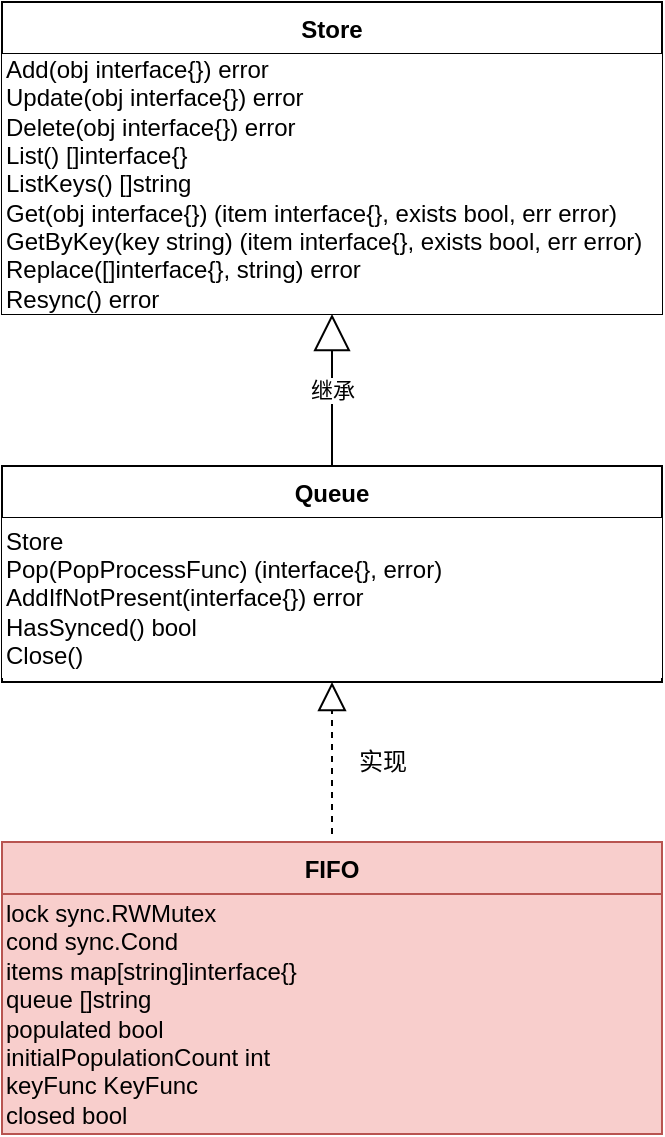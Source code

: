 <mxfile version="14.7.1" type="github">
  <diagram id="FNB3wmjtFQzVyso7ZeL9" name="第 1 页">
    <mxGraphModel dx="946" dy="556" grid="1" gridSize="10" guides="1" tooltips="1" connect="1" arrows="1" fold="1" page="1" pageScale="1" pageWidth="827" pageHeight="1169" math="0" shadow="0">
      <root>
        <mxCell id="0" />
        <mxCell id="1" parent="0" />
        <mxCell id="Y3a-TxTfUl-AmMKUH8Wi-1" value="Store" style="swimlane;fontStyle=1;align=center;verticalAlign=top;childLayout=stackLayout;horizontal=1;startSize=26;horizontalStack=0;resizeParent=1;resizeLast=0;collapsible=1;marginBottom=0;rounded=0;shadow=0;strokeWidth=1;" vertex="1" parent="1">
          <mxGeometry x="70" y="80" width="330" height="156" as="geometry">
            <mxRectangle x="230" y="140" width="160" height="26" as="alternateBounds" />
          </mxGeometry>
        </mxCell>
        <mxCell id="Y3a-TxTfUl-AmMKUH8Wi-2" value="&lt;div&gt;Add(obj interface{}) error&lt;/div&gt;&lt;div&gt;Update(obj interface{}) error&lt;/div&gt;&lt;div&gt;Delete(obj interface{}) error&lt;/div&gt;&lt;div&gt;List() []interface{}&lt;/div&gt;&lt;div&gt;ListKeys() []string&lt;/div&gt;&lt;div&gt;Get(obj interface{}) (item interface{}, exists bool, err error)&lt;/div&gt;&lt;div&gt;GetByKey(key string) (item interface{}, exists bool, err error)&lt;/div&gt;&lt;div&gt;Replace([]interface{}, string) error&lt;/div&gt;&lt;div&gt;Resync() error&lt;/div&gt;" style="text;html=1;align=left;verticalAlign=middle;resizable=0;points=[];autosize=1;fillColor=#FFFFFF;" vertex="1" parent="Y3a-TxTfUl-AmMKUH8Wi-1">
          <mxGeometry y="26" width="330" height="130" as="geometry" />
        </mxCell>
        <mxCell id="Y3a-TxTfUl-AmMKUH8Wi-3" value="继承" style="endArrow=block;endSize=16;endFill=0;html=1;exitX=0.5;exitY=0;exitDx=0;exitDy=0;entryX=0.5;entryY=1;entryDx=0;entryDy=0;" edge="1" parent="1">
          <mxGeometry width="160" relative="1" as="geometry">
            <mxPoint x="235" y="312" as="sourcePoint" />
            <mxPoint x="235" y="236" as="targetPoint" />
          </mxGeometry>
        </mxCell>
        <mxCell id="Y3a-TxTfUl-AmMKUH8Wi-4" value="Queue" style="swimlane;fontStyle=1;align=center;verticalAlign=top;childLayout=stackLayout;horizontal=1;startSize=26;horizontalStack=0;resizeParent=1;resizeLast=0;collapsible=1;marginBottom=0;rounded=0;shadow=0;strokeWidth=1;" vertex="1" parent="1">
          <mxGeometry x="70" y="312" width="330" height="108" as="geometry">
            <mxRectangle x="230" y="140" width="160" height="26" as="alternateBounds" />
          </mxGeometry>
        </mxCell>
        <mxCell id="Y3a-TxTfUl-AmMKUH8Wi-5" value="&lt;div&gt;Store&lt;/div&gt;&lt;div&gt;&lt;div&gt;Pop(PopProcessFunc) (interface{}, error)&lt;/div&gt;&lt;div&gt;AddIfNotPresent(interface{}) error&lt;/div&gt;&lt;div&gt;HasSynced() bool&lt;/div&gt;&lt;div&gt;Close()&lt;/div&gt;&lt;/div&gt;" style="text;html=1;align=left;verticalAlign=middle;resizable=0;points=[];autosize=1;fillColor=#ffffff;" vertex="1" parent="Y3a-TxTfUl-AmMKUH8Wi-4">
          <mxGeometry y="26" width="330" height="80" as="geometry" />
        </mxCell>
        <mxCell id="Y3a-TxTfUl-AmMKUH8Wi-6" value="" style="endArrow=block;dashed=1;endFill=0;endSize=12;html=1;exitX=0.5;exitY=0;exitDx=0;exitDy=0;entryX=0.5;entryY=1;entryDx=0;entryDy=0;" edge="1" parent="1">
          <mxGeometry width="160" relative="1" as="geometry">
            <mxPoint x="235" y="496" as="sourcePoint" />
            <mxPoint x="235" y="420" as="targetPoint" />
          </mxGeometry>
        </mxCell>
        <mxCell id="Y3a-TxTfUl-AmMKUH8Wi-7" value="实现" style="text;html=1;align=center;verticalAlign=middle;resizable=0;points=[];autosize=1;" vertex="1" parent="1">
          <mxGeometry x="240" y="450" width="40" height="20" as="geometry" />
        </mxCell>
        <mxCell id="Y3a-TxTfUl-AmMKUH8Wi-8" value="FIFO" style="swimlane;fontStyle=1;align=center;verticalAlign=top;childLayout=stackLayout;horizontal=1;startSize=26;horizontalStack=0;resizeParent=1;resizeLast=0;collapsible=1;marginBottom=0;rounded=0;shadow=0;strokeWidth=1;fillColor=#f8cecc;strokeColor=#b85450;" vertex="1" parent="1">
          <mxGeometry x="70" y="500" width="330" height="146" as="geometry">
            <mxRectangle x="230" y="140" width="160" height="26" as="alternateBounds" />
          </mxGeometry>
        </mxCell>
        <mxCell id="Y3a-TxTfUl-AmMKUH8Wi-9" value="&lt;div&gt;lock sync.RWMutex&lt;/div&gt;&lt;div&gt;cond sync.Cond&lt;/div&gt;&lt;div&gt;items map[string]interface{}&lt;/div&gt;&lt;div&gt;queue []string&lt;/div&gt;&lt;div&gt;populated bool&lt;/div&gt;&lt;div&gt;initialPopulationCount int&lt;/div&gt;&lt;div&gt;keyFunc KeyFunc&lt;/div&gt;&lt;div&gt;closed bool&lt;/div&gt;" style="text;html=1;align=left;verticalAlign=middle;resizable=0;points=[];autosize=1;fillColor=#f8cecc;strokeColor=#b85450;" vertex="1" parent="Y3a-TxTfUl-AmMKUH8Wi-8">
          <mxGeometry y="26" width="330" height="120" as="geometry" />
        </mxCell>
      </root>
    </mxGraphModel>
  </diagram>
</mxfile>
